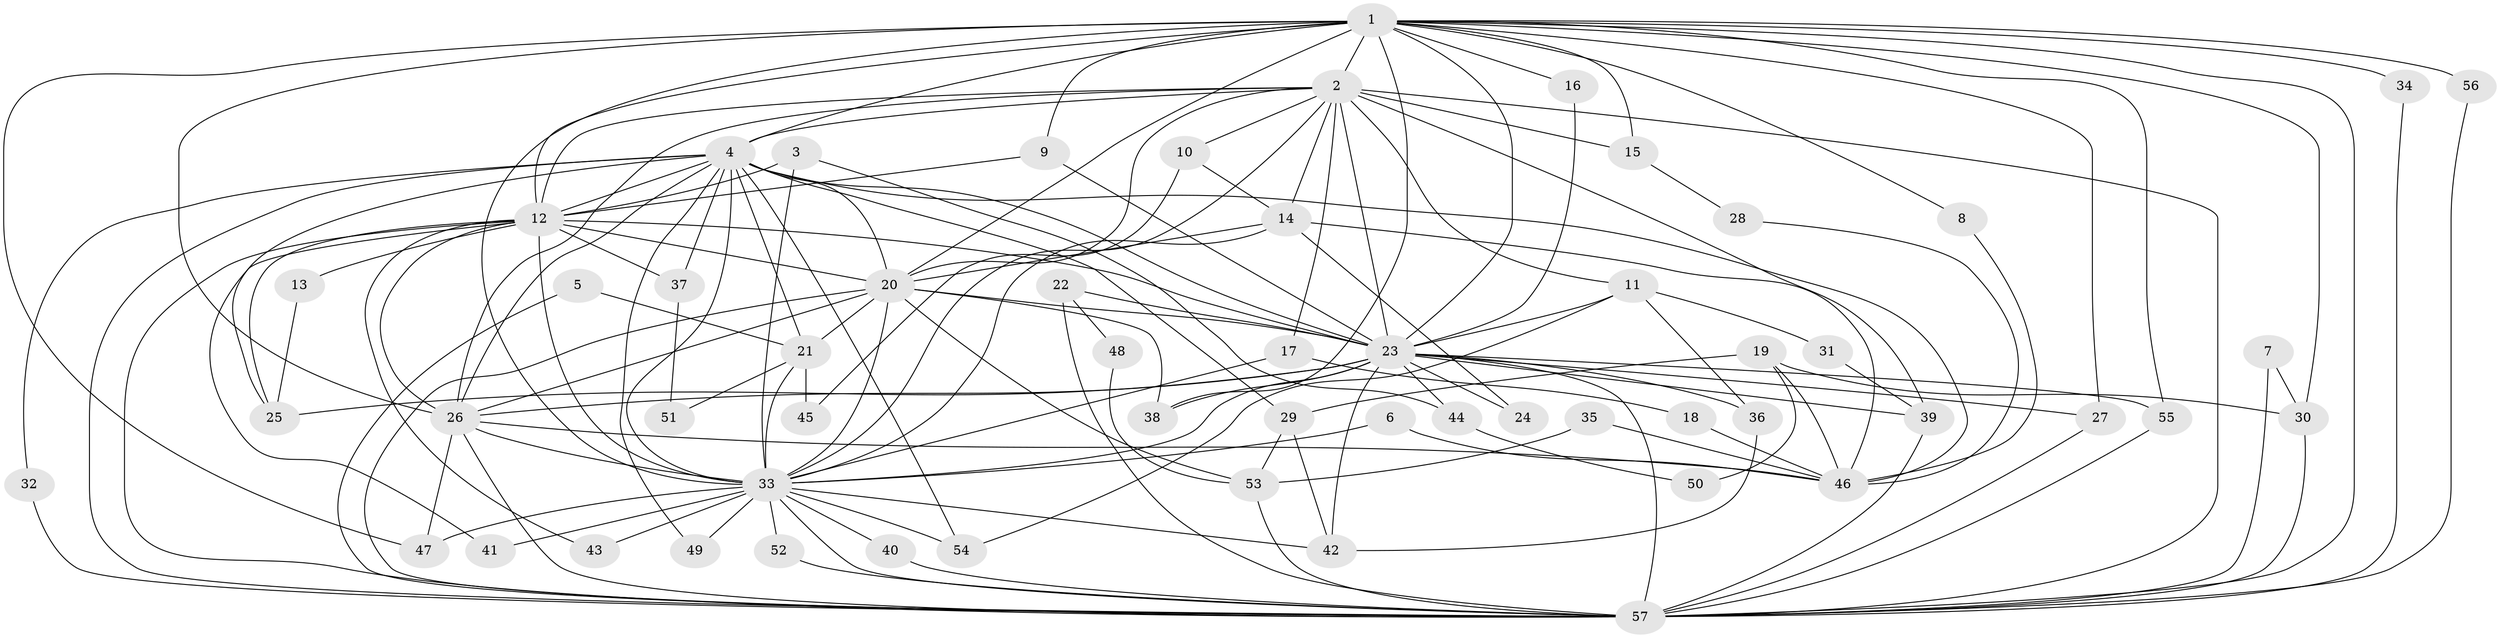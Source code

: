 // original degree distribution, {19: 0.012345679012345678, 24: 0.012345679012345678, 25: 0.012345679012345678, 15: 0.012345679012345678, 12: 0.012345679012345678, 17: 0.024691358024691357, 23: 0.012345679012345678, 13: 0.012345679012345678, 18: 0.012345679012345678, 6: 0.037037037037037035, 3: 0.1728395061728395, 2: 0.5679012345679012, 5: 0.024691358024691357, 4: 0.06172839506172839, 9: 0.012345679012345678}
// Generated by graph-tools (version 1.1) at 2025/36/03/04/25 23:36:18]
// undirected, 57 vertices, 146 edges
graph export_dot {
  node [color=gray90,style=filled];
  1;
  2;
  3;
  4;
  5;
  6;
  7;
  8;
  9;
  10;
  11;
  12;
  13;
  14;
  15;
  16;
  17;
  18;
  19;
  20;
  21;
  22;
  23;
  24;
  25;
  26;
  27;
  28;
  29;
  30;
  31;
  32;
  33;
  34;
  35;
  36;
  37;
  38;
  39;
  40;
  41;
  42;
  43;
  44;
  45;
  46;
  47;
  48;
  49;
  50;
  51;
  52;
  53;
  54;
  55;
  56;
  57;
  1 -- 2 [weight=2.0];
  1 -- 4 [weight=2.0];
  1 -- 8 [weight=1.0];
  1 -- 9 [weight=1.0];
  1 -- 12 [weight=3.0];
  1 -- 15 [weight=1.0];
  1 -- 16 [weight=1.0];
  1 -- 20 [weight=2.0];
  1 -- 23 [weight=3.0];
  1 -- 26 [weight=2.0];
  1 -- 27 [weight=1.0];
  1 -- 30 [weight=2.0];
  1 -- 33 [weight=2.0];
  1 -- 34 [weight=1.0];
  1 -- 38 [weight=1.0];
  1 -- 47 [weight=1.0];
  1 -- 55 [weight=1.0];
  1 -- 56 [weight=1.0];
  1 -- 57 [weight=2.0];
  2 -- 4 [weight=1.0];
  2 -- 10 [weight=1.0];
  2 -- 11 [weight=1.0];
  2 -- 12 [weight=1.0];
  2 -- 14 [weight=1.0];
  2 -- 15 [weight=1.0];
  2 -- 17 [weight=1.0];
  2 -- 20 [weight=2.0];
  2 -- 23 [weight=1.0];
  2 -- 26 [weight=1.0];
  2 -- 33 [weight=1.0];
  2 -- 39 [weight=1.0];
  2 -- 57 [weight=2.0];
  3 -- 12 [weight=1.0];
  3 -- 33 [weight=1.0];
  3 -- 44 [weight=1.0];
  4 -- 12 [weight=1.0];
  4 -- 20 [weight=1.0];
  4 -- 21 [weight=1.0];
  4 -- 23 [weight=1.0];
  4 -- 25 [weight=1.0];
  4 -- 26 [weight=1.0];
  4 -- 29 [weight=1.0];
  4 -- 32 [weight=1.0];
  4 -- 33 [weight=2.0];
  4 -- 37 [weight=1.0];
  4 -- 46 [weight=1.0];
  4 -- 49 [weight=1.0];
  4 -- 54 [weight=1.0];
  4 -- 57 [weight=1.0];
  5 -- 21 [weight=1.0];
  5 -- 57 [weight=1.0];
  6 -- 33 [weight=1.0];
  6 -- 46 [weight=1.0];
  7 -- 30 [weight=1.0];
  7 -- 57 [weight=1.0];
  8 -- 46 [weight=1.0];
  9 -- 12 [weight=1.0];
  9 -- 23 [weight=1.0];
  10 -- 14 [weight=1.0];
  10 -- 45 [weight=1.0];
  11 -- 23 [weight=2.0];
  11 -- 31 [weight=1.0];
  11 -- 36 [weight=1.0];
  11 -- 54 [weight=1.0];
  12 -- 13 [weight=1.0];
  12 -- 20 [weight=1.0];
  12 -- 23 [weight=1.0];
  12 -- 25 [weight=1.0];
  12 -- 26 [weight=1.0];
  12 -- 33 [weight=1.0];
  12 -- 37 [weight=1.0];
  12 -- 41 [weight=1.0];
  12 -- 43 [weight=1.0];
  12 -- 57 [weight=1.0];
  13 -- 25 [weight=1.0];
  14 -- 20 [weight=1.0];
  14 -- 24 [weight=1.0];
  14 -- 33 [weight=1.0];
  14 -- 46 [weight=1.0];
  15 -- 28 [weight=1.0];
  16 -- 23 [weight=1.0];
  17 -- 18 [weight=1.0];
  17 -- 33 [weight=1.0];
  18 -- 46 [weight=1.0];
  19 -- 29 [weight=1.0];
  19 -- 30 [weight=1.0];
  19 -- 46 [weight=1.0];
  19 -- 50 [weight=1.0];
  20 -- 21 [weight=1.0];
  20 -- 23 [weight=1.0];
  20 -- 26 [weight=1.0];
  20 -- 33 [weight=2.0];
  20 -- 38 [weight=1.0];
  20 -- 53 [weight=1.0];
  20 -- 57 [weight=1.0];
  21 -- 33 [weight=1.0];
  21 -- 45 [weight=1.0];
  21 -- 51 [weight=1.0];
  22 -- 23 [weight=1.0];
  22 -- 48 [weight=1.0];
  22 -- 57 [weight=1.0];
  23 -- 24 [weight=1.0];
  23 -- 25 [weight=1.0];
  23 -- 26 [weight=2.0];
  23 -- 27 [weight=1.0];
  23 -- 33 [weight=1.0];
  23 -- 36 [weight=1.0];
  23 -- 38 [weight=1.0];
  23 -- 39 [weight=1.0];
  23 -- 42 [weight=1.0];
  23 -- 44 [weight=1.0];
  23 -- 55 [weight=1.0];
  23 -- 57 [weight=1.0];
  26 -- 33 [weight=1.0];
  26 -- 46 [weight=1.0];
  26 -- 47 [weight=1.0];
  26 -- 57 [weight=1.0];
  27 -- 57 [weight=1.0];
  28 -- 46 [weight=1.0];
  29 -- 42 [weight=1.0];
  29 -- 53 [weight=1.0];
  30 -- 57 [weight=1.0];
  31 -- 39 [weight=1.0];
  32 -- 57 [weight=1.0];
  33 -- 40 [weight=1.0];
  33 -- 41 [weight=1.0];
  33 -- 42 [weight=1.0];
  33 -- 43 [weight=1.0];
  33 -- 47 [weight=1.0];
  33 -- 49 [weight=1.0];
  33 -- 52 [weight=1.0];
  33 -- 54 [weight=1.0];
  33 -- 57 [weight=1.0];
  34 -- 57 [weight=1.0];
  35 -- 46 [weight=1.0];
  35 -- 53 [weight=1.0];
  36 -- 42 [weight=1.0];
  37 -- 51 [weight=1.0];
  39 -- 57 [weight=1.0];
  40 -- 57 [weight=1.0];
  44 -- 50 [weight=1.0];
  48 -- 53 [weight=1.0];
  52 -- 57 [weight=1.0];
  53 -- 57 [weight=1.0];
  55 -- 57 [weight=1.0];
  56 -- 57 [weight=1.0];
}
